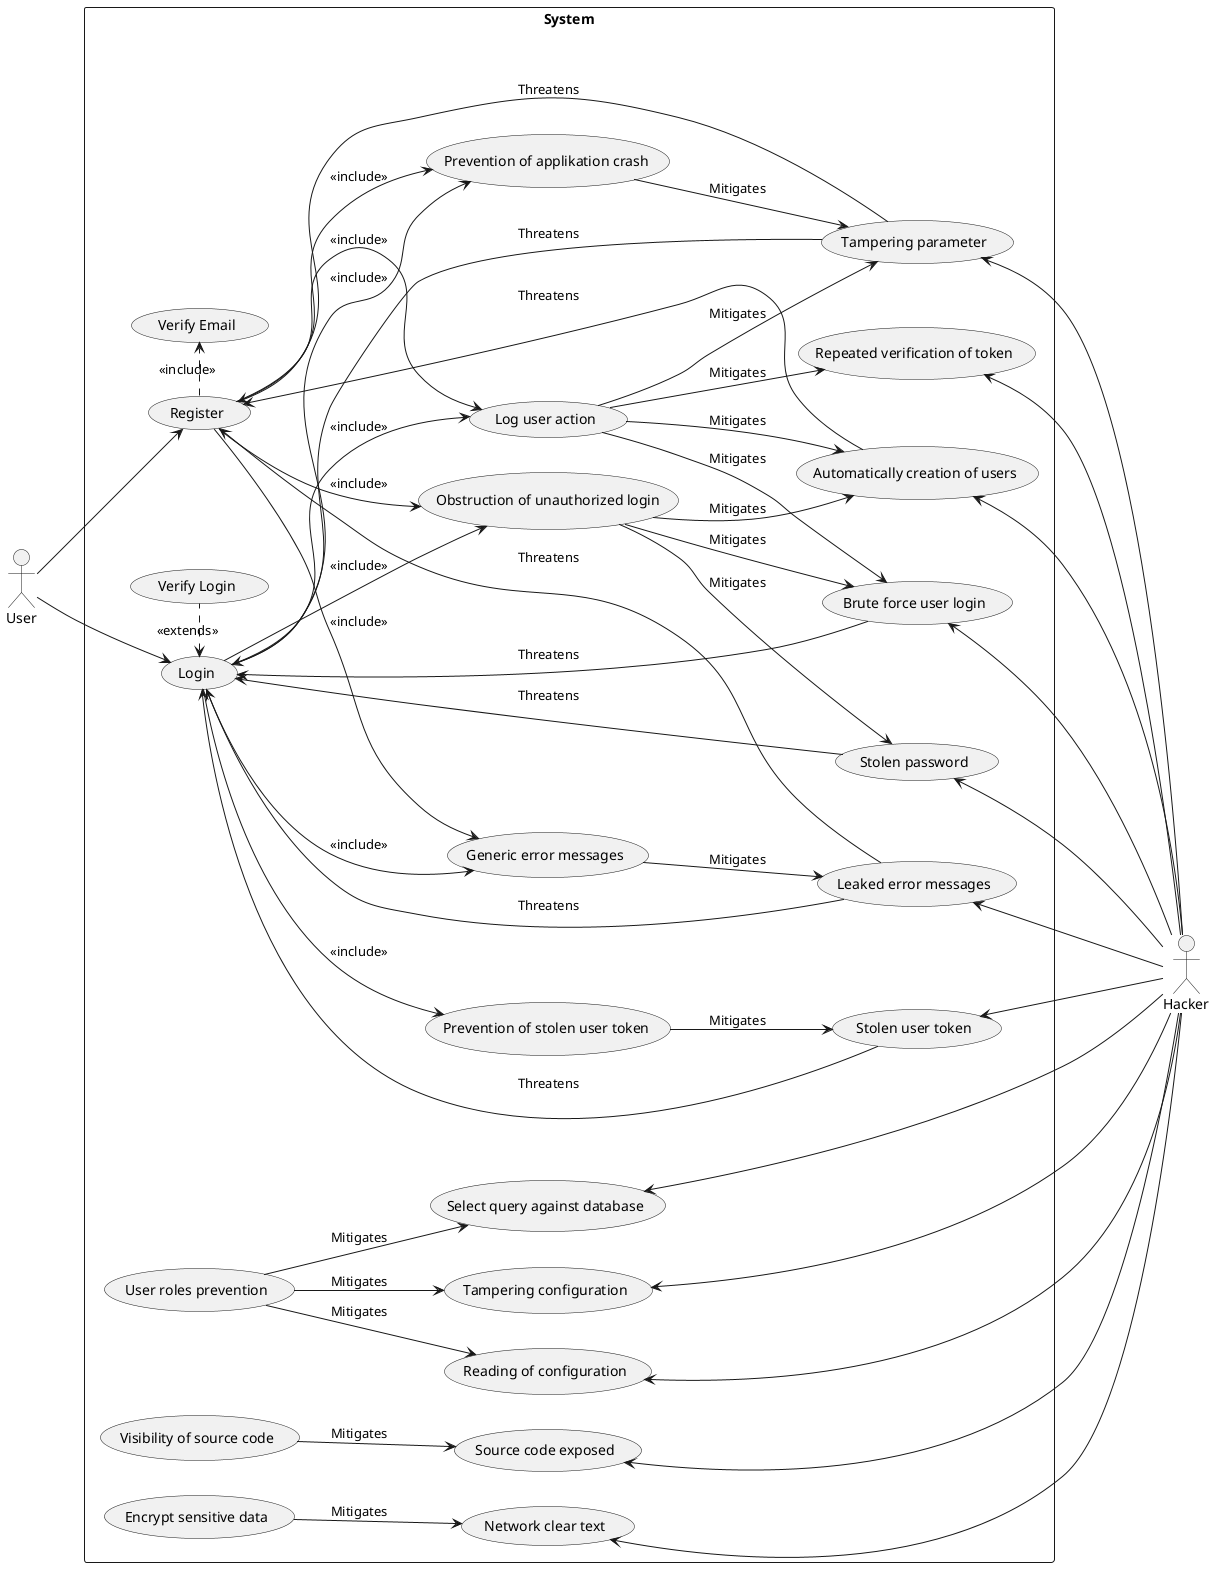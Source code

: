 @startuml Misuse cases

left to right direction

"User" as user
"Hacker" as hacker


rectangle System {
    usecase "Login" as u1
    usecase "Register" as u2
    usecase "Verify Email" as u3
    usecase "Verify Login" as u4

    usecase "Stolen password" as h1
    usecase "Brute force user login" as h2
    usecase "Stolen user token" as h3
    usecase "Tampering parameter" as h4
    usecase "Tampering configuration" as h5
    usecase "Reading of configuration" as h6
    usecase "Leaked error messages" as h7
    usecase "Source code exposed" as h8
    usecase "Network clear text" as h9
    usecase "Select query against database" as h10
    usecase "Automatically creation of users" as h11
    usecase "Repeated verification of token" as h12
    
    usecase "Obstruction of unauthorized login" as m1
    usecase "Prevention of stolen user token" as m2
    usecase "Prevention of applikation crash" as m3
    usecase "User roles prevention" as m4
    usecase "Generic error messages" as m5
    usecase "Visibility of source code" as m6
    usecase "Encrypt sensitive data" as m7
    usecase "Log user action" as m8
}

user --> u1
user --> u2

h1 <--- hacker
h2 <--- hacker
h3 <--- hacker
h4 <--- hacker
h5 <--- hacker
h6 <--- hacker
h7 <--- hacker
h8 <--- hacker
h9 <--- hacker
h10 <--- hacker
h11 <--- hacker
h12 <--- hacker

u2 .> u3: <<include>>
u1 <. u4: <<extends>>

'Stolen password'
u1 <-- h1 : Threatens
m1 --> h1 : Mitigates
u1 --> m1 : <<include>>

'Brute force'
u1 <-- h2 : Threatens
m1 --> h2 : Mitigates
m8 --> h2 : Mitigates
u1 --> m8 : <<include>>

'Stolen user token'
u1 <-- h3 : Threatens
m2 --> h3 : Mitigates
u1 --> m2 : <<include>>

'tampering parameter'
u1 <-- h4 : Threatens
u2 <-- h4 : Threatens
m3 --> h4 : Mitigates
m8 --> h4 : Mitigates
u1 --> m3 : <<include>>
u2 --> m3 : <<include>>
u2 --> m8 : <<include>>

'Tampering config'
m4 --> h5 : Mitigates

'read config'
m4 --> h6 : Mitigates

'Fullstack messages'
u1 <-- h7 : Threatens
u2 <-- h7 : Threatens
m5 --> h7 : Mitigates
u1 --> m5 : <<include>>
u2 --> m5 : <<include>>

'source code leaked'
m6 --> h8 : Mitigates

'Network clear text'
m7 --> h9 : Mitigates

'Select query'
m4 --> h10 : Mitigates

'Automatic user registration'
u2 <-- h11 : Threatens
m1 --> h11 : Mitigates
m8 --> h11 : Mitigates
u2 --> m1 : <<include>>

'repeated verification of token'
m8 --> h12 : Mitigates


@enduml